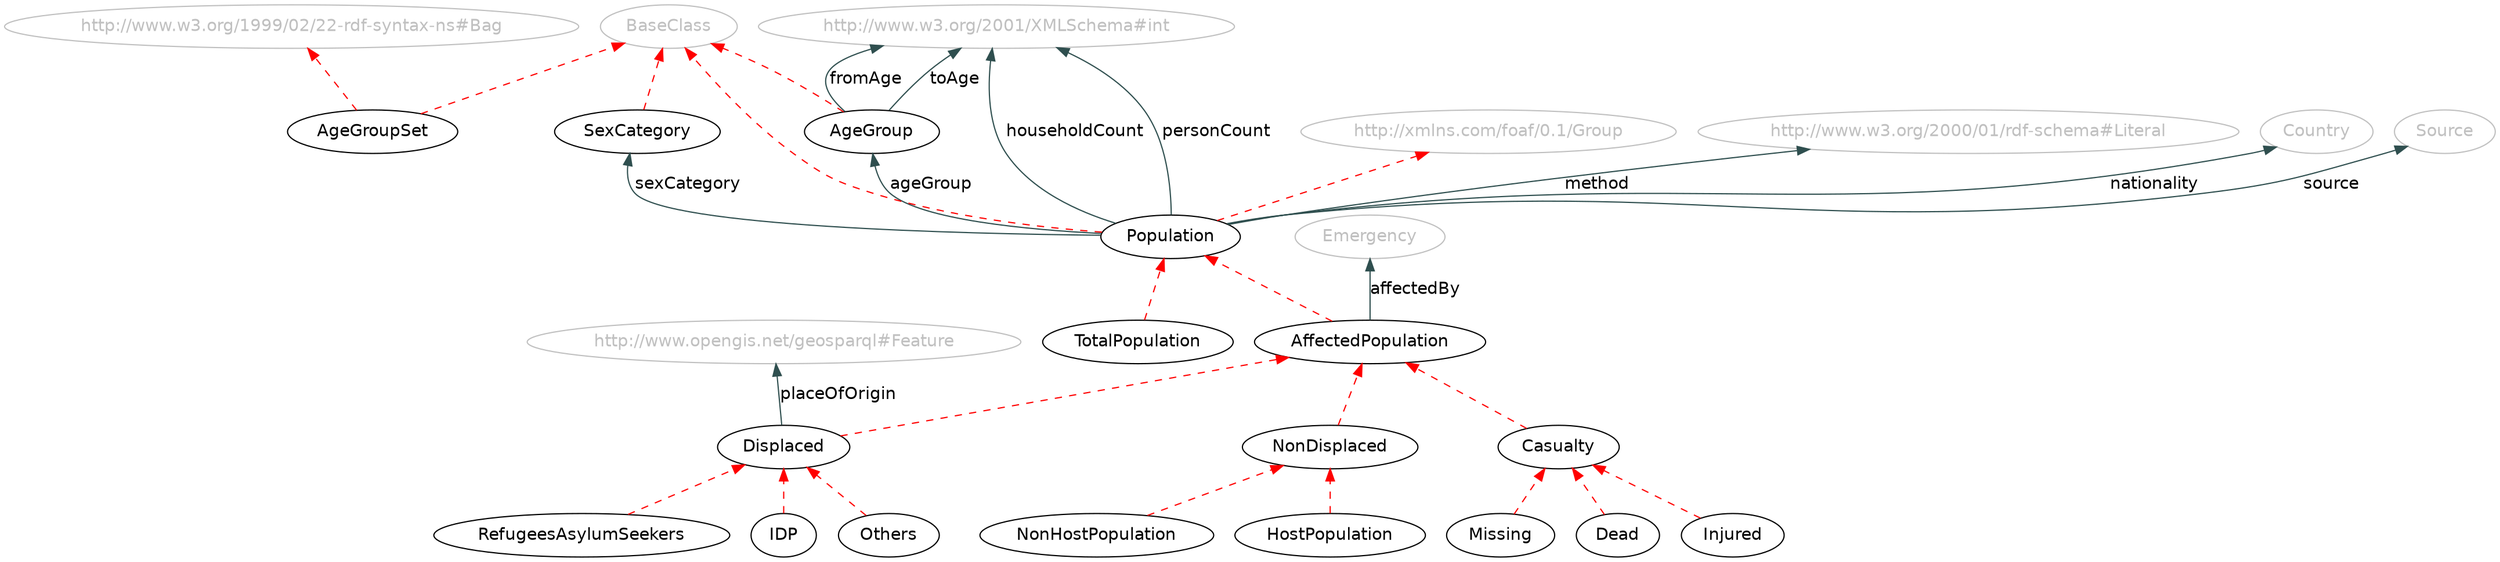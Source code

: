 digraph { 
 rankdir="BT";	
 charset="utf-8";
 overlap=false;
 edge [color=darkslategray];
 edge [fontname=Helvetica];
 node [fontname=Helvetica];

"AffectedPopulation" [ URL = "./#AffectedPopulation"] ;
		"AffectedPopulation" -> "Population" [ color=red style="dashed" ]; 
			"AgeGroup" [ URL = "./#AgeGroup"] ;
		"BaseClass" [ URL = "./#AgeGroup" color="gray" fontcolor="gray"] ;
				"AgeGroup" -> "BaseClass" [ color=red style="dashed" ]; 
			"AgeGroupSet" [ URL = "./#AgeGroupSet"] ;
		"BaseClass" [ URL = "./#AgeGroupSet" color="gray" fontcolor="gray"] ;
				"AgeGroupSet" -> "BaseClass" [ color=red style="dashed" ]; 
			"http://www.w3.org/1999/02/22-rdf-syntax-ns#Bag" [ URL = "./#AgeGroupSet" color="gray" fontcolor="gray"] ;
				"AgeGroupSet" -> "http://www.w3.org/1999/02/22-rdf-syntax-ns#Bag" [ color=red style="dashed" ]; 
			"Casualty" [ URL = "./#Casualty"] ;
		"Casualty" -> "AffectedPopulation" [ color=red style="dashed" ]; 
			"Dead" [ URL = "./#Dead"] ;
		"Dead" -> "Casualty" [ color=red style="dashed" ]; 
			"Displaced" [ URL = "./#Displaced"] ;
		"Displaced" -> "AffectedPopulation" [ color=red style="dashed" ]; 
			"HostPopulation" [ URL = "./#HostPopulation"] ;
		"HostPopulation" -> "NonDisplaced" [ color=red style="dashed" ]; 
			"IDP" [ URL = "./#IDP"] ;
		"IDP" -> "Displaced" [ color=red style="dashed" ]; 
			"Injured" [ URL = "./#Injured"] ;
		"Injured" -> "Casualty" [ color=red style="dashed" ]; 
			"Missing" [ URL = "./#Missing"] ;
		"Missing" -> "Casualty" [ color=red style="dashed" ]; 
			"NonDisplaced" [ URL = "./#NonDisplaced"] ;
		"NonDisplaced" -> "AffectedPopulation" [ color=red style="dashed" ]; 
			"NonHostPopulation" [ URL = "./#NonHostPopulation"] ;
		"NonHostPopulation" -> "NonDisplaced" [ color=red style="dashed" ]; 
			"Others" [ URL = "./#Others"] ;
		"Others" -> "Displaced" [ color=red style="dashed" ]; 
			"Population" [ URL = "./#Population"] ;
		"BaseClass" [ URL = "./#Population" color="gray" fontcolor="gray"] ;
				"Population" -> "BaseClass" [ color=red style="dashed" ]; 
			"http://xmlns.com/foaf/0.1/Group" [ URL = "./#Population" color="gray" fontcolor="gray"] ;
				"Population" -> "http://xmlns.com/foaf/0.1/Group" [ color=red style="dashed" ]; 
			"RefugeesAsylumSeekers" [ URL = "./#RefugeesAsylumSeekers"] ;
		"RefugeesAsylumSeekers" -> "Displaced" [ color=red style="dashed" ]; 
			"SexCategory" [ URL = "./#SexCategory"] ;
		"BaseClass" [ URL = "./#SexCategory" color="gray" fontcolor="gray"] ;
				"SexCategory" -> "BaseClass" [ color=red style="dashed" ]; 
			"TotalPopulation" [ URL = "./#TotalPopulation"] ;
		"TotalPopulation" -> "Population" [ color=red style="dashed" ]; 
			"Emergency" [ URL = "./#Emergency" color="gray" fontcolor="gray"] ;
					"AffectedPopulation" -> "Emergency" [ label="affectedBy" URL = "./#affectedBy"]; 
				"Population" -> "AgeGroup" [ label="ageGroup" URL = "./#ageGroup"]; 
				"http://www.w3.org/2001/XMLSchema#int" [ URL = "./#http://www.w3.org/2001/XMLSchema#int" color="gray" fontcolor="gray"] ;
					"AgeGroup" -> "http://www.w3.org/2001/XMLSchema#int" [ label="fromAge" URL = "./#fromAge"]; 
				"http://www.w3.org/2001/XMLSchema#int" [ URL = "./#http://www.w3.org/2001/XMLSchema#int" color="gray" fontcolor="gray"] ;
					"Population" -> "http://www.w3.org/2001/XMLSchema#int" [ label="householdCount" URL = "./#householdCount"]; 
				"http://www.w3.org/2000/01/rdf-schema#Literal" [ URL = "./#http://www.w3.org/2000/01/rdf-schema#Literal" color="gray" fontcolor="gray"] ;
					"Population" -> "http://www.w3.org/2000/01/rdf-schema#Literal" [ label="method" URL = "./#method"]; 
				"Country" [ URL = "./#Country" color="gray" fontcolor="gray"] ;
					"Population" -> "Country" [ label="nationality" URL = "./#nationality"]; 
				"http://www.w3.org/2001/XMLSchema#int" [ URL = "./#http://www.w3.org/2001/XMLSchema#int" color="gray" fontcolor="gray"] ;
					"Population" -> "http://www.w3.org/2001/XMLSchema#int" [ label="personCount" URL = "./#personCount"]; 
				"http://www.opengis.net/geosparql#Feature" [ URL = "./#http://www.opengis.net/geosparql#Feature" color="gray" fontcolor="gray"] ;
					"Displaced" -> "http://www.opengis.net/geosparql#Feature" [ label="placeOfOrigin" URL = "./#placeOfOrigin"]; 
				"Population" -> "SexCategory" [ label="sexCategory" URL = "./#sexCategory"]; 
				"Source" [ URL = "./#Source" color="gray" fontcolor="gray"] ;
					"Population" -> "Source" [ label="source" URL = "./#source"]; 
				"http://www.w3.org/2001/XMLSchema#int" [ URL = "./#http://www.w3.org/2001/XMLSchema#int" color="gray" fontcolor="gray"] ;
					"AgeGroup" -> "http://www.w3.org/2001/XMLSchema#int" [ label="toAge" URL = "./#toAge"]; 
				}